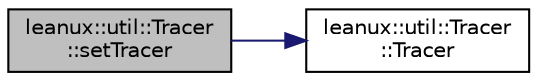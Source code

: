 digraph "leanux::util::Tracer::setTracer"
{
 // LATEX_PDF_SIZE
  bgcolor="transparent";
  edge [fontname="Helvetica",fontsize="10",labelfontname="Helvetica",labelfontsize="10"];
  node [fontname="Helvetica",fontsize="10",shape=record];
  rankdir="LR";
  Node1 [label="leanux::util::Tracer\l::setTracer",height=0.2,width=0.4,color="black", fillcolor="grey75", style="filled", fontcolor="black",tooltip="Initialize the singleton."];
  Node1 -> Node2 [color="midnightblue",fontsize="10",style="solid",fontname="Helvetica"];
  Node2 [label="leanux::util::Tracer\l::Tracer",height=0.2,width=0.4,color="black",URL="$classleanux_1_1util_1_1Tracer.html#a8ba32478a246f505272812174f57f220",tooltip="Setup the Tracer."];
}
